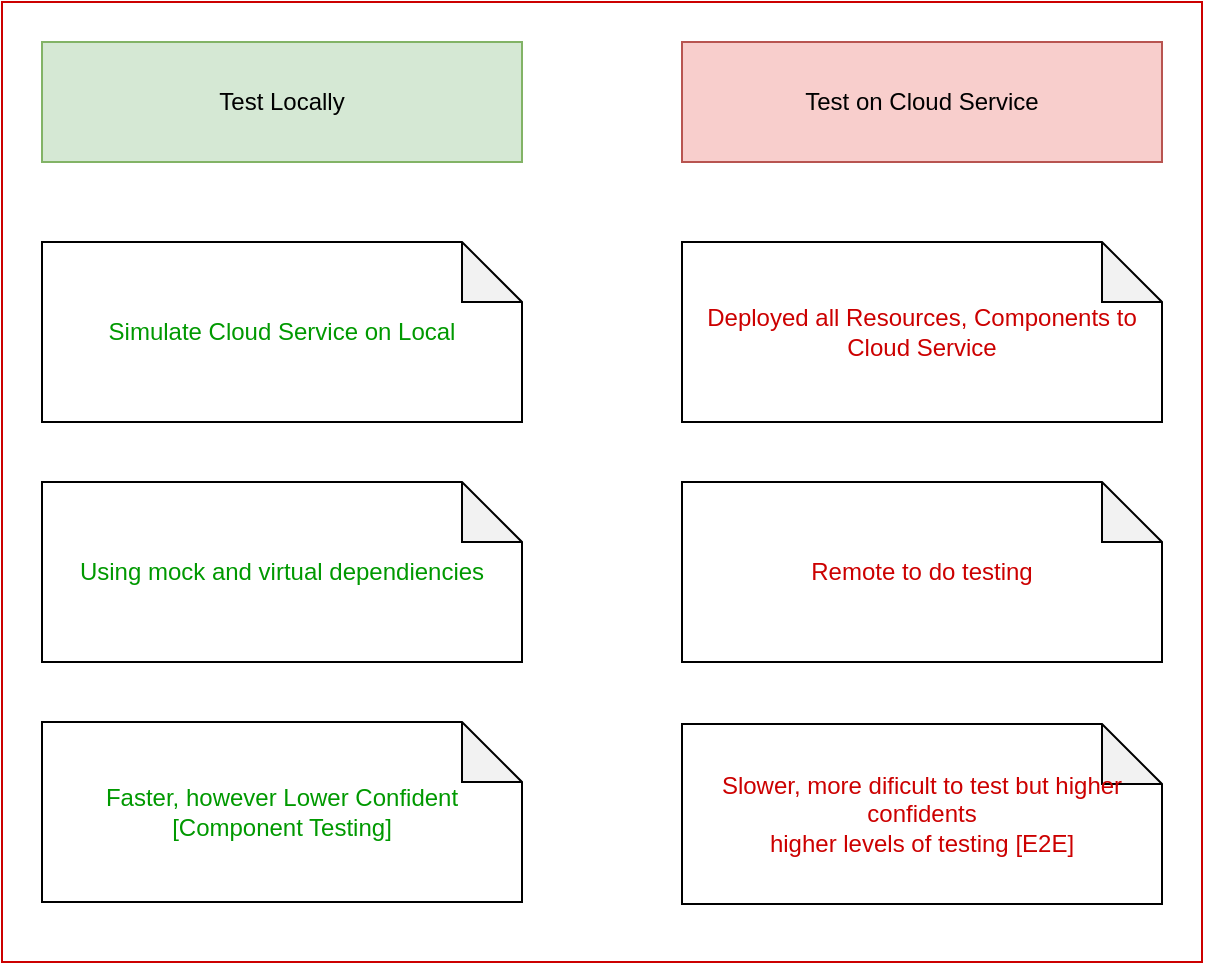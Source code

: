 <mxfile>
    <diagram id="XqqTuo4MlpARSyOCVeVE" name="Page-1">
        <mxGraphModel dx="605" dy="608" grid="1" gridSize="10" guides="1" tooltips="1" connect="1" arrows="1" fold="1" page="1" pageScale="1" pageWidth="850" pageHeight="1100" math="0" shadow="0">
            <root>
                <mxCell id="0"/>
                <mxCell id="1" parent="0"/>
                <mxCell id="10" value="" style="rounded=0;whiteSpace=wrap;html=1;strokeColor=#CC0000;fontColor=#CC0000;" vertex="1" parent="1">
                    <mxGeometry x="20" y="40" width="600" height="480" as="geometry"/>
                </mxCell>
                <mxCell id="2" value="Test Locally" style="rounded=0;whiteSpace=wrap;html=1;fillColor=#d5e8d4;strokeColor=#82b366;" vertex="1" parent="1">
                    <mxGeometry x="40" y="60" width="240" height="60" as="geometry"/>
                </mxCell>
                <mxCell id="3" value="Test on Cloud Service" style="rounded=0;whiteSpace=wrap;html=1;fillColor=#f8cecc;strokeColor=#b85450;" vertex="1" parent="1">
                    <mxGeometry x="360" y="60" width="240" height="60" as="geometry"/>
                </mxCell>
                <mxCell id="4" value="&lt;font color=&quot;#009900&quot;&gt;Simulate Cloud Service on Local&lt;/font&gt;" style="shape=note;whiteSpace=wrap;html=1;backgroundOutline=1;darkOpacity=0.05;" vertex="1" parent="1">
                    <mxGeometry x="40" y="160" width="240" height="90" as="geometry"/>
                </mxCell>
                <mxCell id="5" value="&lt;font color=&quot;#cc0000&quot;&gt;Deployed all Resources, Components to Cloud Service&lt;/font&gt;" style="shape=note;whiteSpace=wrap;html=1;backgroundOutline=1;darkOpacity=0.05;" vertex="1" parent="1">
                    <mxGeometry x="360" y="160" width="240" height="90" as="geometry"/>
                </mxCell>
                <mxCell id="6" value="&lt;font color=&quot;#009900&quot;&gt;Using mock and virtual dependiencies&lt;/font&gt;" style="shape=note;whiteSpace=wrap;html=1;backgroundOutline=1;darkOpacity=0.05;" vertex="1" parent="1">
                    <mxGeometry x="40" y="280" width="240" height="90" as="geometry"/>
                </mxCell>
                <mxCell id="7" value="&lt;font color=&quot;#cc0000&quot;&gt;Remote to do testing&lt;/font&gt;" style="shape=note;whiteSpace=wrap;html=1;backgroundOutline=1;darkOpacity=0.05;" vertex="1" parent="1">
                    <mxGeometry x="360" y="280" width="240" height="90" as="geometry"/>
                </mxCell>
                <mxCell id="8" value="&lt;font color=&quot;#009900&quot;&gt;Faster, however Lower Confident [Component Testing]&lt;/font&gt;" style="shape=note;whiteSpace=wrap;html=1;backgroundOutline=1;darkOpacity=0.05;" vertex="1" parent="1">
                    <mxGeometry x="40" y="400" width="240" height="90" as="geometry"/>
                </mxCell>
                <mxCell id="9" value="&lt;font color=&quot;#cc0000&quot;&gt;Slower, more dificult to test but higher confidents&lt;br&gt;higher levels of testing [E2E]&lt;/font&gt;" style="shape=note;whiteSpace=wrap;html=1;backgroundOutline=1;darkOpacity=0.05;" vertex="1" parent="1">
                    <mxGeometry x="360" y="401" width="240" height="90" as="geometry"/>
                </mxCell>
            </root>
        </mxGraphModel>
    </diagram>
</mxfile>